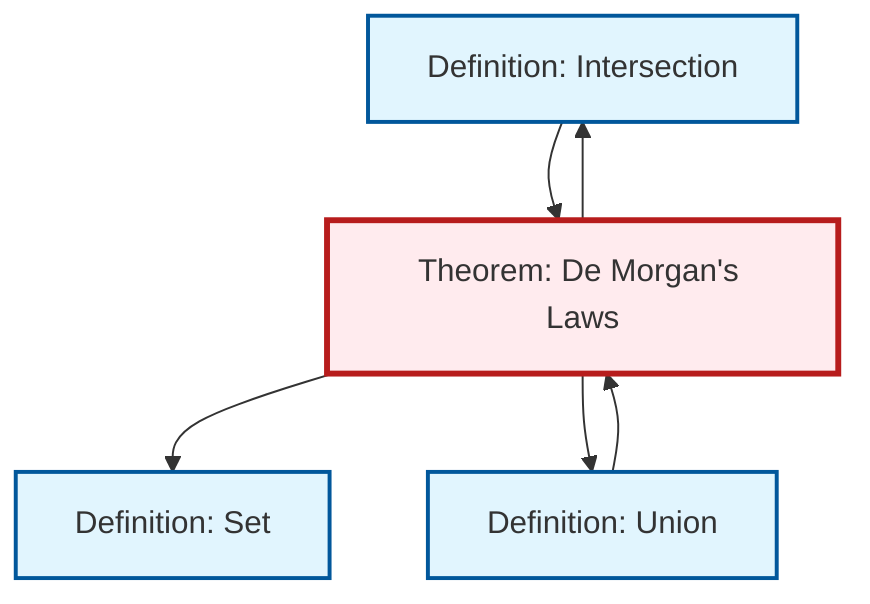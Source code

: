 graph TD
    classDef definition fill:#e1f5fe,stroke:#01579b,stroke-width:2px
    classDef theorem fill:#f3e5f5,stroke:#4a148c,stroke-width:2px
    classDef axiom fill:#fff3e0,stroke:#e65100,stroke-width:2px
    classDef example fill:#e8f5e9,stroke:#1b5e20,stroke-width:2px
    classDef current fill:#ffebee,stroke:#b71c1c,stroke-width:3px
    def-intersection["Definition: Intersection"]:::definition
    def-set["Definition: Set"]:::definition
    def-union["Definition: Union"]:::definition
    thm-de-morgan["Theorem: De Morgan's Laws"]:::theorem
    def-union --> thm-de-morgan
    def-intersection --> thm-de-morgan
    thm-de-morgan --> def-set
    thm-de-morgan --> def-union
    thm-de-morgan --> def-intersection
    class thm-de-morgan current